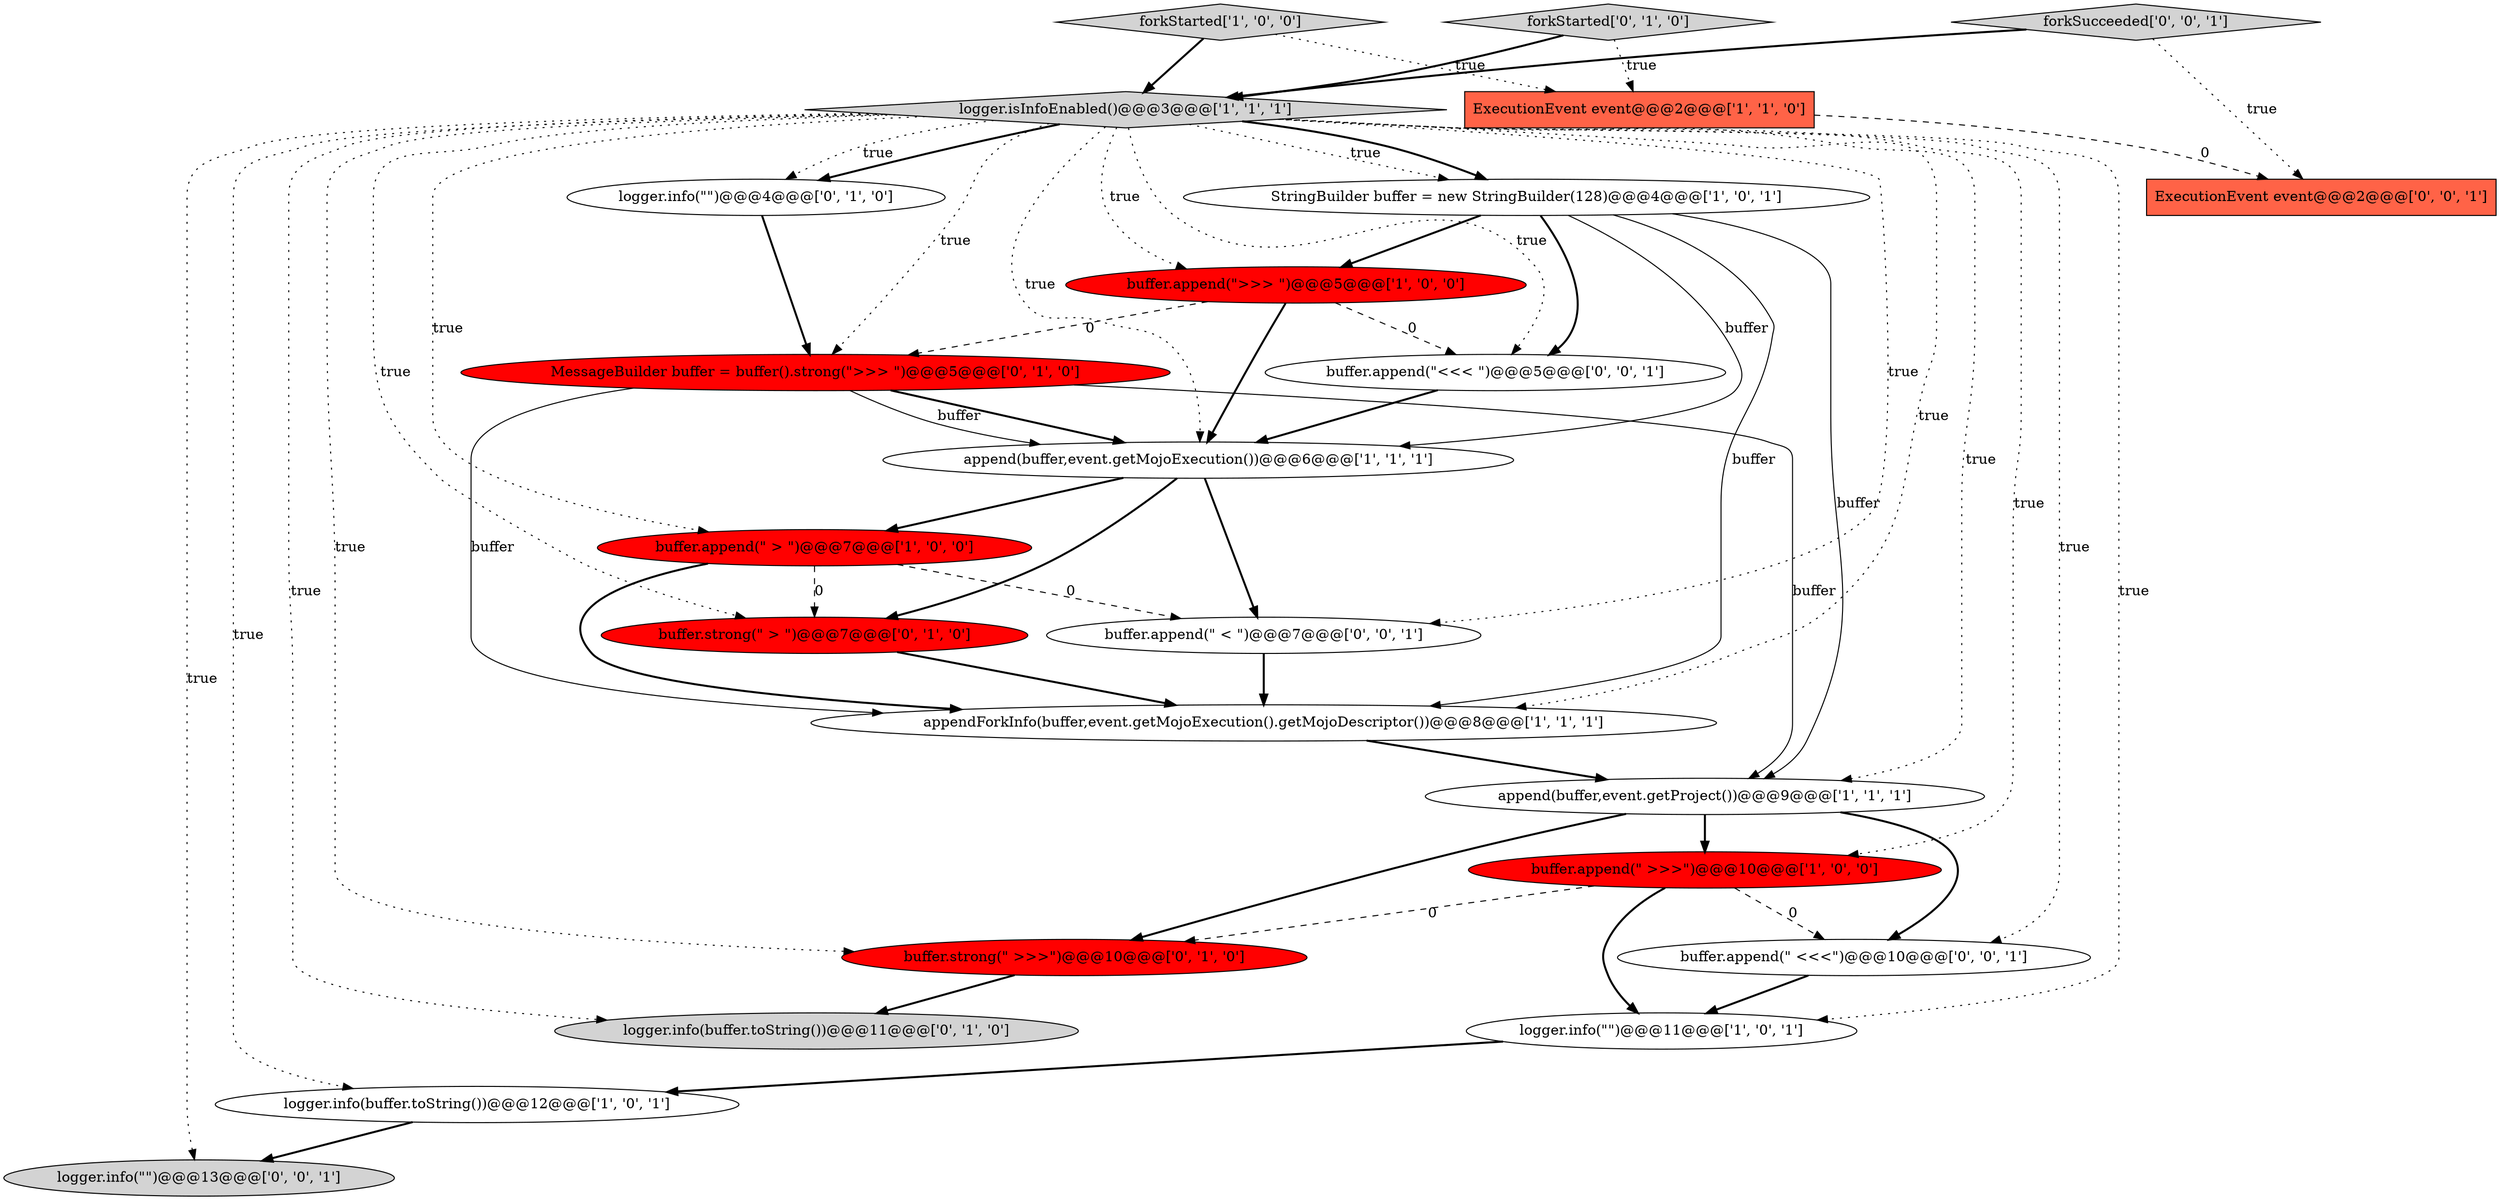 digraph {
22 [style = filled, label = "buffer.append(\"<<< \")@@@5@@@['0', '0', '1']", fillcolor = white, shape = ellipse image = "AAA0AAABBB3BBB"];
3 [style = filled, label = "ExecutionEvent event@@@2@@@['1', '1', '0']", fillcolor = tomato, shape = box image = "AAA0AAABBB1BBB"];
6 [style = filled, label = "StringBuilder buffer = new StringBuilder(128)@@@4@@@['1', '0', '1']", fillcolor = white, shape = ellipse image = "AAA0AAABBB1BBB"];
2 [style = filled, label = "buffer.append(\" >>>\")@@@10@@@['1', '0', '0']", fillcolor = red, shape = ellipse image = "AAA1AAABBB1BBB"];
23 [style = filled, label = "buffer.append(\" < \")@@@7@@@['0', '0', '1']", fillcolor = white, shape = ellipse image = "AAA0AAABBB3BBB"];
7 [style = filled, label = "forkStarted['1', '0', '0']", fillcolor = lightgray, shape = diamond image = "AAA0AAABBB1BBB"];
19 [style = filled, label = "logger.info(\"\")@@@13@@@['0', '0', '1']", fillcolor = lightgray, shape = ellipse image = "AAA0AAABBB3BBB"];
11 [style = filled, label = "buffer.append(\">>> \")@@@5@@@['1', '0', '0']", fillcolor = red, shape = ellipse image = "AAA1AAABBB1BBB"];
13 [style = filled, label = "logger.info(\"\")@@@4@@@['0', '1', '0']", fillcolor = white, shape = ellipse image = "AAA0AAABBB2BBB"];
21 [style = filled, label = "buffer.append(\" <<<\")@@@10@@@['0', '0', '1']", fillcolor = white, shape = ellipse image = "AAA0AAABBB3BBB"];
20 [style = filled, label = "ExecutionEvent event@@@2@@@['0', '0', '1']", fillcolor = tomato, shape = box image = "AAA0AAABBB3BBB"];
16 [style = filled, label = "forkStarted['0', '1', '0']", fillcolor = lightgray, shape = diamond image = "AAA0AAABBB2BBB"];
18 [style = filled, label = "forkSucceeded['0', '0', '1']", fillcolor = lightgray, shape = diamond image = "AAA0AAABBB3BBB"];
4 [style = filled, label = "logger.isInfoEnabled()@@@3@@@['1', '1', '1']", fillcolor = lightgray, shape = diamond image = "AAA0AAABBB1BBB"];
14 [style = filled, label = "buffer.strong(\" > \")@@@7@@@['0', '1', '0']", fillcolor = red, shape = ellipse image = "AAA1AAABBB2BBB"];
15 [style = filled, label = "logger.info(buffer.toString())@@@11@@@['0', '1', '0']", fillcolor = lightgray, shape = ellipse image = "AAA0AAABBB2BBB"];
17 [style = filled, label = "buffer.strong(\" >>>\")@@@10@@@['0', '1', '0']", fillcolor = red, shape = ellipse image = "AAA1AAABBB2BBB"];
8 [style = filled, label = "appendForkInfo(buffer,event.getMojoExecution().getMojoDescriptor())@@@8@@@['1', '1', '1']", fillcolor = white, shape = ellipse image = "AAA0AAABBB1BBB"];
0 [style = filled, label = "logger.info(\"\")@@@11@@@['1', '0', '1']", fillcolor = white, shape = ellipse image = "AAA0AAABBB1BBB"];
9 [style = filled, label = "buffer.append(\" > \")@@@7@@@['1', '0', '0']", fillcolor = red, shape = ellipse image = "AAA1AAABBB1BBB"];
1 [style = filled, label = "logger.info(buffer.toString())@@@12@@@['1', '0', '1']", fillcolor = white, shape = ellipse image = "AAA0AAABBB1BBB"];
10 [style = filled, label = "append(buffer,event.getProject())@@@9@@@['1', '1', '1']", fillcolor = white, shape = ellipse image = "AAA0AAABBB1BBB"];
12 [style = filled, label = "MessageBuilder buffer = buffer().strong(\">>> \")@@@5@@@['0', '1', '0']", fillcolor = red, shape = ellipse image = "AAA1AAABBB2BBB"];
5 [style = filled, label = "append(buffer,event.getMojoExecution())@@@6@@@['1', '1', '1']", fillcolor = white, shape = ellipse image = "AAA0AAABBB1BBB"];
4->6 [style = dotted, label="true"];
4->5 [style = dotted, label="true"];
8->10 [style = bold, label=""];
12->5 [style = bold, label=""];
5->9 [style = bold, label=""];
5->23 [style = bold, label=""];
21->0 [style = bold, label=""];
4->1 [style = dotted, label="true"];
4->6 [style = bold, label=""];
4->10 [style = dotted, label="true"];
6->22 [style = bold, label=""];
6->8 [style = solid, label="buffer"];
4->23 [style = dotted, label="true"];
4->0 [style = dotted, label="true"];
4->13 [style = bold, label=""];
11->22 [style = dashed, label="0"];
4->11 [style = dotted, label="true"];
4->8 [style = dotted, label="true"];
10->17 [style = bold, label=""];
10->21 [style = bold, label=""];
4->15 [style = dotted, label="true"];
18->20 [style = dotted, label="true"];
7->4 [style = bold, label=""];
4->14 [style = dotted, label="true"];
5->14 [style = bold, label=""];
9->8 [style = bold, label=""];
23->8 [style = bold, label=""];
11->12 [style = dashed, label="0"];
2->17 [style = dashed, label="0"];
16->3 [style = dotted, label="true"];
22->5 [style = bold, label=""];
9->23 [style = dashed, label="0"];
4->13 [style = dotted, label="true"];
4->21 [style = dotted, label="true"];
11->5 [style = bold, label=""];
12->8 [style = solid, label="buffer"];
12->10 [style = solid, label="buffer"];
2->0 [style = bold, label=""];
13->12 [style = bold, label=""];
9->14 [style = dashed, label="0"];
18->4 [style = bold, label=""];
2->21 [style = dashed, label="0"];
7->3 [style = dotted, label="true"];
4->22 [style = dotted, label="true"];
0->1 [style = bold, label=""];
6->11 [style = bold, label=""];
3->20 [style = dashed, label="0"];
6->5 [style = solid, label="buffer"];
17->15 [style = bold, label=""];
6->10 [style = solid, label="buffer"];
10->2 [style = bold, label=""];
14->8 [style = bold, label=""];
12->5 [style = solid, label="buffer"];
4->9 [style = dotted, label="true"];
16->4 [style = bold, label=""];
4->12 [style = dotted, label="true"];
1->19 [style = bold, label=""];
4->17 [style = dotted, label="true"];
4->2 [style = dotted, label="true"];
4->19 [style = dotted, label="true"];
}
